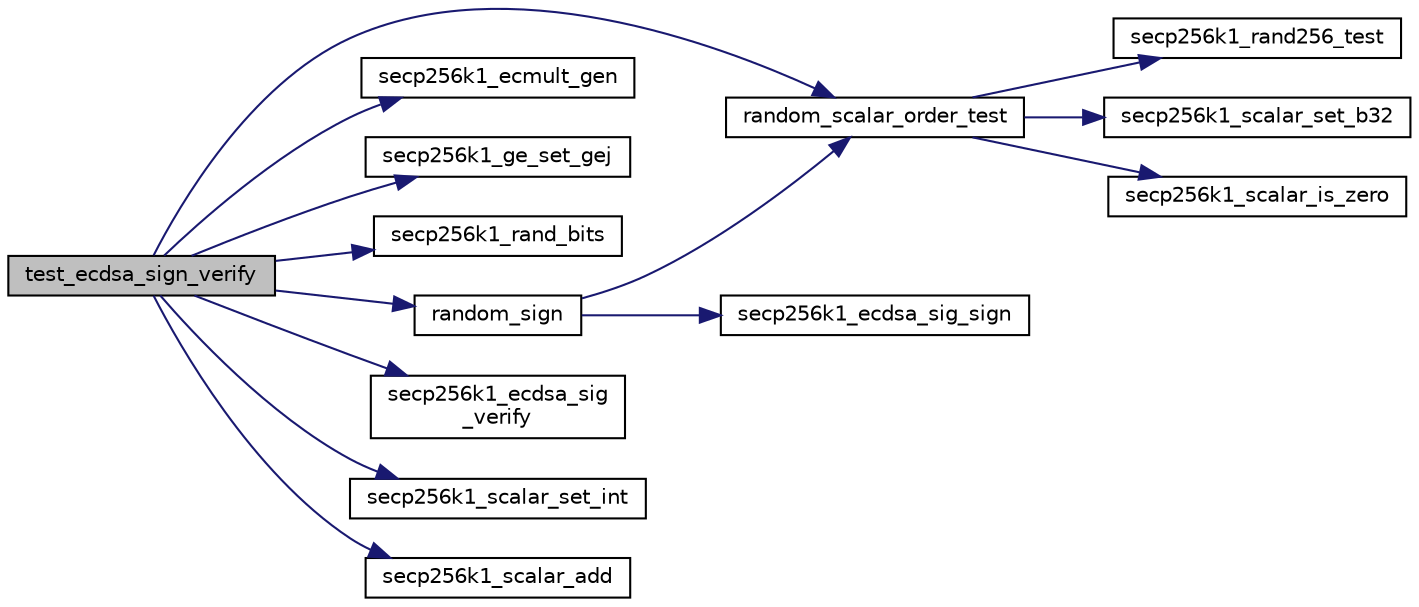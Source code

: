 digraph "test_ecdsa_sign_verify"
{
  edge [fontname="Helvetica",fontsize="10",labelfontname="Helvetica",labelfontsize="10"];
  node [fontname="Helvetica",fontsize="10",shape=record];
  rankdir="LR";
  Node1629 [label="test_ecdsa_sign_verify",height=0.2,width=0.4,color="black", fillcolor="grey75", style="filled", fontcolor="black"];
  Node1629 -> Node1630 [color="midnightblue",fontsize="10",style="solid",fontname="Helvetica"];
  Node1630 [label="random_scalar_order_test",height=0.2,width=0.4,color="black", fillcolor="white", style="filled",URL="$d5/d7f/tests_8c.html#a51e09e6745e0afdb0d596ee0f4b3c3f7"];
  Node1630 -> Node1631 [color="midnightblue",fontsize="10",style="solid",fontname="Helvetica"];
  Node1631 [label="secp256k1_rand256_test",height=0.2,width=0.4,color="black", fillcolor="white", style="filled",URL="$dd/d0b/testrand_8h.html#ac7dd7cc19d5d0ae9b50791656b57af7b",tooltip="Generate a pseudorandom 32-byte array with long sequences of zero and one bits. "];
  Node1630 -> Node1632 [color="midnightblue",fontsize="10",style="solid",fontname="Helvetica"];
  Node1632 [label="secp256k1_scalar_set_b32",height=0.2,width=0.4,color="black", fillcolor="white", style="filled",URL="$db/d94/scalar_8h.html#a25cc2d45ae1d1765d07c3313cdf46fa0",tooltip="Set a scalar from a big endian byte array. "];
  Node1630 -> Node1633 [color="midnightblue",fontsize="10",style="solid",fontname="Helvetica"];
  Node1633 [label="secp256k1_scalar_is_zero",height=0.2,width=0.4,color="black", fillcolor="white", style="filled",URL="$db/d94/scalar_8h.html#a3f0ac84fe49a1c1f51212582a2c149d4",tooltip="Check whether a scalar equals zero. "];
  Node1629 -> Node1634 [color="midnightblue",fontsize="10",style="solid",fontname="Helvetica"];
  Node1634 [label="secp256k1_ecmult_gen",height=0.2,width=0.4,color="black", fillcolor="white", style="filled",URL="$d6/d76/ecmult__gen_8h.html#a5ed744c720cbb0a397c8d4c42c637f24",tooltip="Multiply with the generator: R = a*G. "];
  Node1629 -> Node1635 [color="midnightblue",fontsize="10",style="solid",fontname="Helvetica"];
  Node1635 [label="secp256k1_ge_set_gej",height=0.2,width=0.4,color="black", fillcolor="white", style="filled",URL="$d9/dd1/group_8h.html#aa511eebf8cd7419763f06555ed4fb62d",tooltip="Set a group element equal to another which is given in jacobian coordinates. "];
  Node1629 -> Node1636 [color="midnightblue",fontsize="10",style="solid",fontname="Helvetica"];
  Node1636 [label="secp256k1_rand_bits",height=0.2,width=0.4,color="black", fillcolor="white", style="filled",URL="$dd/d0b/testrand_8h.html#a70a3e97a30b94a77f4a59807ba01e6ba",tooltip="Generate a pseudorandom number in the range [0..2**bits-1]. "];
  Node1629 -> Node1637 [color="midnightblue",fontsize="10",style="solid",fontname="Helvetica"];
  Node1637 [label="random_sign",height=0.2,width=0.4,color="black", fillcolor="white", style="filled",URL="$d5/d7f/tests_8c.html#a5c5253164e8444359849fd66e27bbe5a"];
  Node1637 -> Node1630 [color="midnightblue",fontsize="10",style="solid",fontname="Helvetica"];
  Node1637 -> Node1638 [color="midnightblue",fontsize="10",style="solid",fontname="Helvetica"];
  Node1638 [label="secp256k1_ecdsa_sig_sign",height=0.2,width=0.4,color="black", fillcolor="white", style="filled",URL="$d5/d5d/ecdsa_8h.html#a5bf6905e00ae8571465a52e3165c6e6e"];
  Node1629 -> Node1639 [color="midnightblue",fontsize="10",style="solid",fontname="Helvetica"];
  Node1639 [label="secp256k1_ecdsa_sig\l_verify",height=0.2,width=0.4,color="black", fillcolor="white", style="filled",URL="$d5/d5d/ecdsa_8h.html#a6e24b57323f9c38b266c5e28b60c92bd"];
  Node1629 -> Node1640 [color="midnightblue",fontsize="10",style="solid",fontname="Helvetica"];
  Node1640 [label="secp256k1_scalar_set_int",height=0.2,width=0.4,color="black", fillcolor="white", style="filled",URL="$db/d94/scalar_8h.html#a41cb11650e4dea0fe7ac5b59b9fce9dc",tooltip="Set a scalar to an unsigned integer. "];
  Node1629 -> Node1641 [color="midnightblue",fontsize="10",style="solid",fontname="Helvetica"];
  Node1641 [label="secp256k1_scalar_add",height=0.2,width=0.4,color="black", fillcolor="white", style="filled",URL="$db/d94/scalar_8h.html#a83257652850276cd74c7cdd1f9444d9c",tooltip="Add two scalars together (modulo the group order). "];
}
